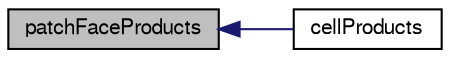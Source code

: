 digraph "patchFaceProducts"
{
  bgcolor="transparent";
  edge [fontname="FreeSans",fontsize="10",labelfontname="FreeSans",labelfontsize="10"];
  node [fontname="FreeSans",fontsize="10",shape=record];
  rankdir="LR";
  Node652 [label="patchFaceProducts",height=0.2,width=0.4,color="black", fillcolor="grey75", style="filled", fontcolor="black"];
  Node652 -> Node653 [dir="back",color="midnightblue",fontsize="10",style="solid",fontname="FreeSans"];
  Node653 [label="cellProducts",height=0.2,width=0.4,color="black",URL="$a30134.html#a8eba2d9e113516dc93594ebc15fa9595"];
}
